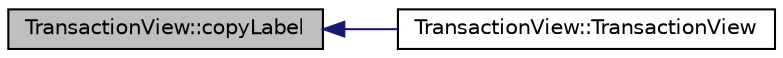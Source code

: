 digraph "TransactionView::copyLabel"
{
  edge [fontname="Helvetica",fontsize="10",labelfontname="Helvetica",labelfontsize="10"];
  node [fontname="Helvetica",fontsize="10",shape=record];
  rankdir="LR";
  Node574 [label="TransactionView::copyLabel",height=0.2,width=0.4,color="black", fillcolor="grey75", style="filled", fontcolor="black"];
  Node574 -> Node575 [dir="back",color="midnightblue",fontsize="10",style="solid",fontname="Helvetica"];
  Node575 [label="TransactionView::TransactionView",height=0.2,width=0.4,color="black", fillcolor="white", style="filled",URL="$d2/d2c/class_transaction_view.html#a0c5e8b90206b4e8b8bf68dd7e319798f"];
}
